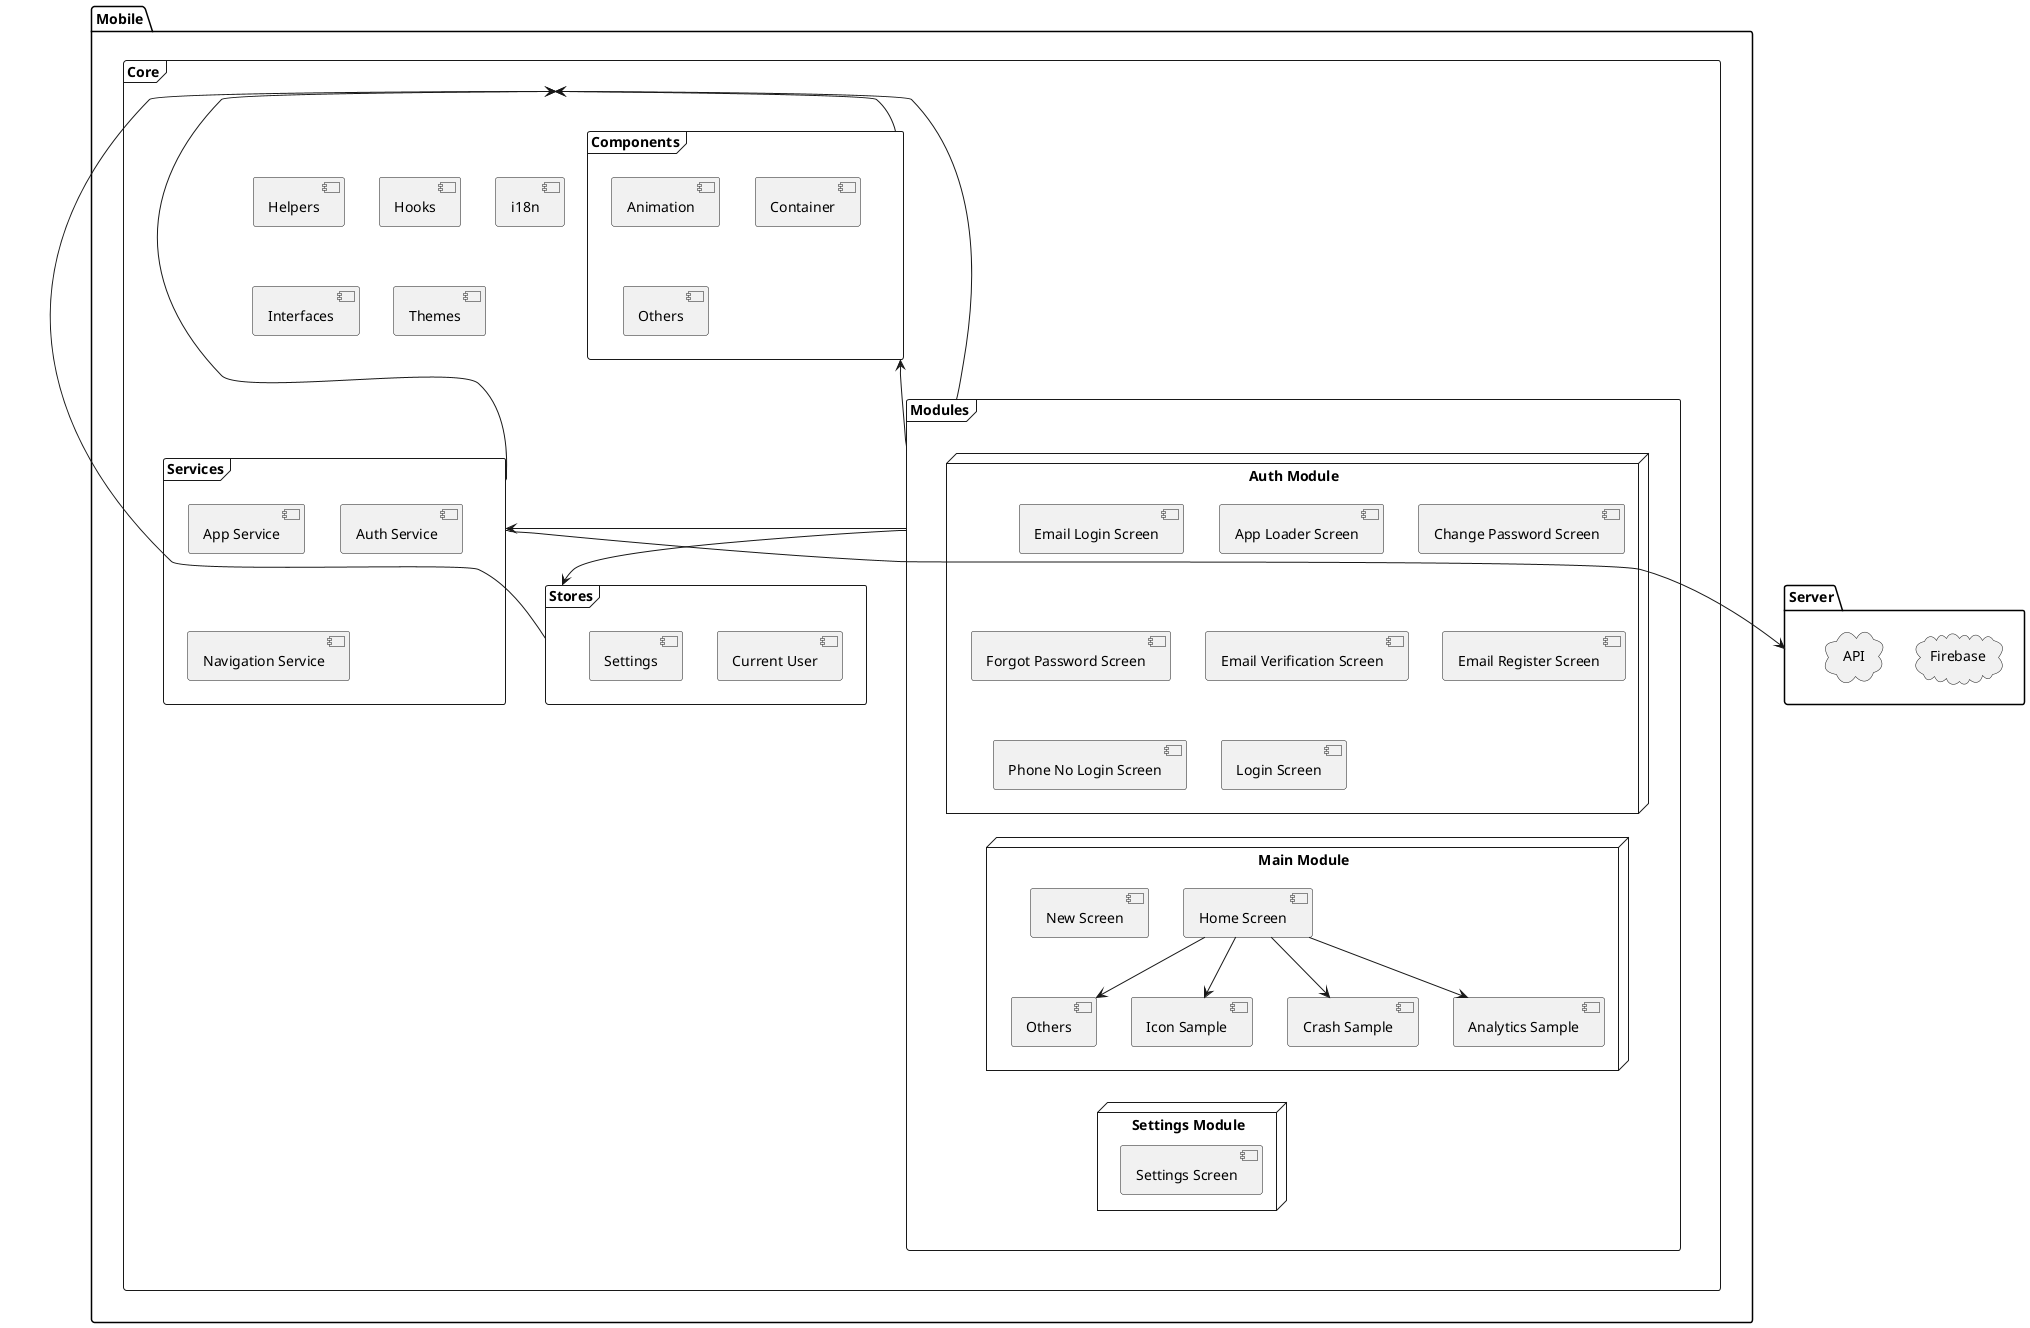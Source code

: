 @startuml

package "Mobile" {
  frame "Core" {
    [Helpers]
    [Hooks]
    [i18n]
    [Interfaces]
    [Themes]

    Modules -up--> Core
    Components -up-> Core
    Services -up-> Core
    Stores -up-> Core
  } 
  frame "Components" {
    [Animation]
    [Container]
    [Others] as OtherComponents

    Modules -up--> Components
  } 

  frame "Modules" {
    node "Auth Module" as AuthModule {
      together {
        [App Loader Screen]
        [Change Password Screen]
        [Email Login Screen]
      }
      together {
        [Email Register Screen]
        [Email Verification Screen]
        [Forgot Password Screen]
      }
      together {
        [Login Screen]
        [Phone No Login Screen]
      }
      [Email Login Screen] -[hidden]-> [Forgot Password Screen]
      [Forgot Password Screen] -[hidden]-> [Phone No Login Screen]
    }

    node "Main Module" as MainModule {
      together {
        [Home Screen]
        [New Screen]
      }
      together {
        [Analytics Sample]
        [Crash Sample]
        [Icon Sample]
        [Others] as HomeOtherSubComponents

        [Home Screen] -down-> [Analytics Sample]
        [Home Screen] -down-> [Crash Sample]
        [Home Screen] -down-> [Icon Sample]
        [Home Screen] -down-> HomeOtherSubComponents
      }
      [Phone No Login Screen] -[hidden]-> [New Screen]
    }

    together {
      node "Settings Module" as SettingsModule {
        [Settings Screen]
        [Icon Sample] -[hidden]-> [Settings Screen]
      }
    }
  }

  frame "Stores" {
    [Current User]
    [Settings] as SettingsModel

    Modules -down-> Stores
  } 

  frame "Services" {
    [App Service]
    [Auth Service]
    [Navigation Service]

    Modules -right---> Services
  } 
}

package Server {
  cloud "Firebase" {
  }
  cloud "API" {
  }
  Services -down-> Server
}
@enduml